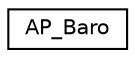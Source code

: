 digraph "Graphical Class Hierarchy"
{
 // INTERACTIVE_SVG=YES
  edge [fontname="Helvetica",fontsize="10",labelfontname="Helvetica",labelfontsize="10"];
  node [fontname="Helvetica",fontsize="10",shape=record];
  rankdir="LR";
  Node1 [label="AP_Baro",height=0.2,width=0.4,color="black", fillcolor="white", style="filled",URL="$classAP__Baro.html"];
}
